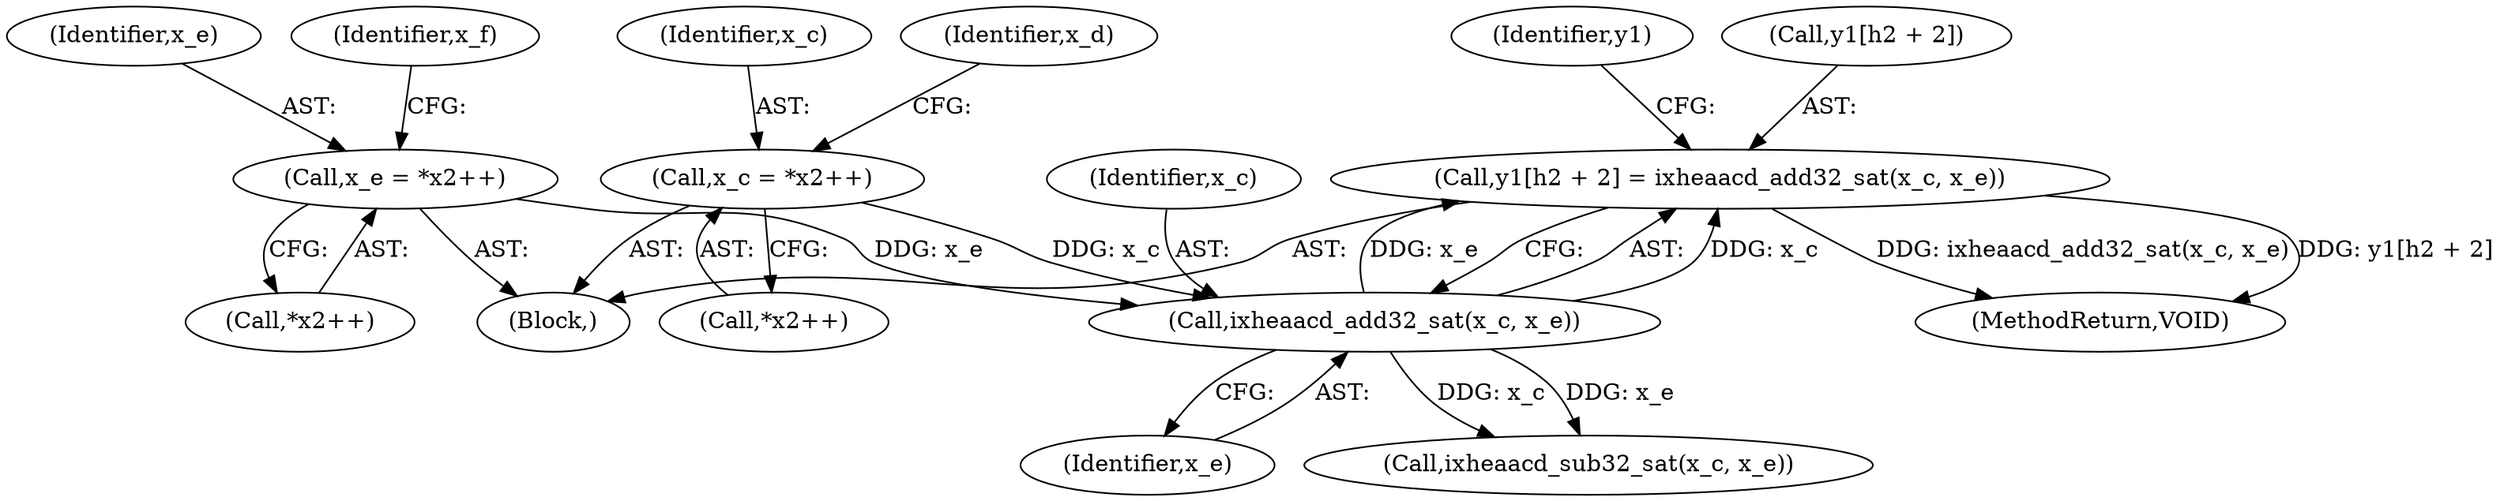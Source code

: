 digraph "0_Android_04e8cd58f075bec5892e369c8deebca9c67e855c@array" {
"1000373" [label="(Call,y1[h2 + 2] = ixheaacd_add32_sat(x_c, x_e))"];
"1000379" [label="(Call,ixheaacd_add32_sat(x_c, x_e))"];
"1000335" [label="(Call,x_c = *x2++)"];
"1000345" [label="(Call,x_e = *x2++)"];
"1000337" [label="(Call,*x2++)"];
"1000384" [label="(Identifier,y1)"];
"1000381" [label="(Identifier,x_e)"];
"1000336" [label="(Identifier,x_c)"];
"1000346" [label="(Identifier,x_e)"];
"1000374" [label="(Call,y1[h2 + 2])"];
"1000415" [label="(Call,ixheaacd_sub32_sat(x_c, x_e))"];
"1000373" [label="(Call,y1[h2 + 2] = ixheaacd_add32_sat(x_c, x_e))"];
"1000380" [label="(Identifier,x_c)"];
"1000335" [label="(Call,x_c = *x2++)"];
"1000351" [label="(Identifier,x_f)"];
"1000345" [label="(Call,x_e = *x2++)"];
"1000341" [label="(Identifier,x_d)"];
"1000347" [label="(Call,*x2++)"];
"1000379" [label="(Call,ixheaacd_add32_sat(x_c, x_e))"];
"1000441" [label="(MethodReturn,VOID)"];
"1000203" [label="(Block,)"];
"1000373" -> "1000203"  [label="AST: "];
"1000373" -> "1000379"  [label="CFG: "];
"1000374" -> "1000373"  [label="AST: "];
"1000379" -> "1000373"  [label="AST: "];
"1000384" -> "1000373"  [label="CFG: "];
"1000373" -> "1000441"  [label="DDG: ixheaacd_add32_sat(x_c, x_e)"];
"1000373" -> "1000441"  [label="DDG: y1[h2 + 2]"];
"1000379" -> "1000373"  [label="DDG: x_c"];
"1000379" -> "1000373"  [label="DDG: x_e"];
"1000379" -> "1000381"  [label="CFG: "];
"1000380" -> "1000379"  [label="AST: "];
"1000381" -> "1000379"  [label="AST: "];
"1000335" -> "1000379"  [label="DDG: x_c"];
"1000345" -> "1000379"  [label="DDG: x_e"];
"1000379" -> "1000415"  [label="DDG: x_c"];
"1000379" -> "1000415"  [label="DDG: x_e"];
"1000335" -> "1000203"  [label="AST: "];
"1000335" -> "1000337"  [label="CFG: "];
"1000336" -> "1000335"  [label="AST: "];
"1000337" -> "1000335"  [label="AST: "];
"1000341" -> "1000335"  [label="CFG: "];
"1000345" -> "1000203"  [label="AST: "];
"1000345" -> "1000347"  [label="CFG: "];
"1000346" -> "1000345"  [label="AST: "];
"1000347" -> "1000345"  [label="AST: "];
"1000351" -> "1000345"  [label="CFG: "];
}
